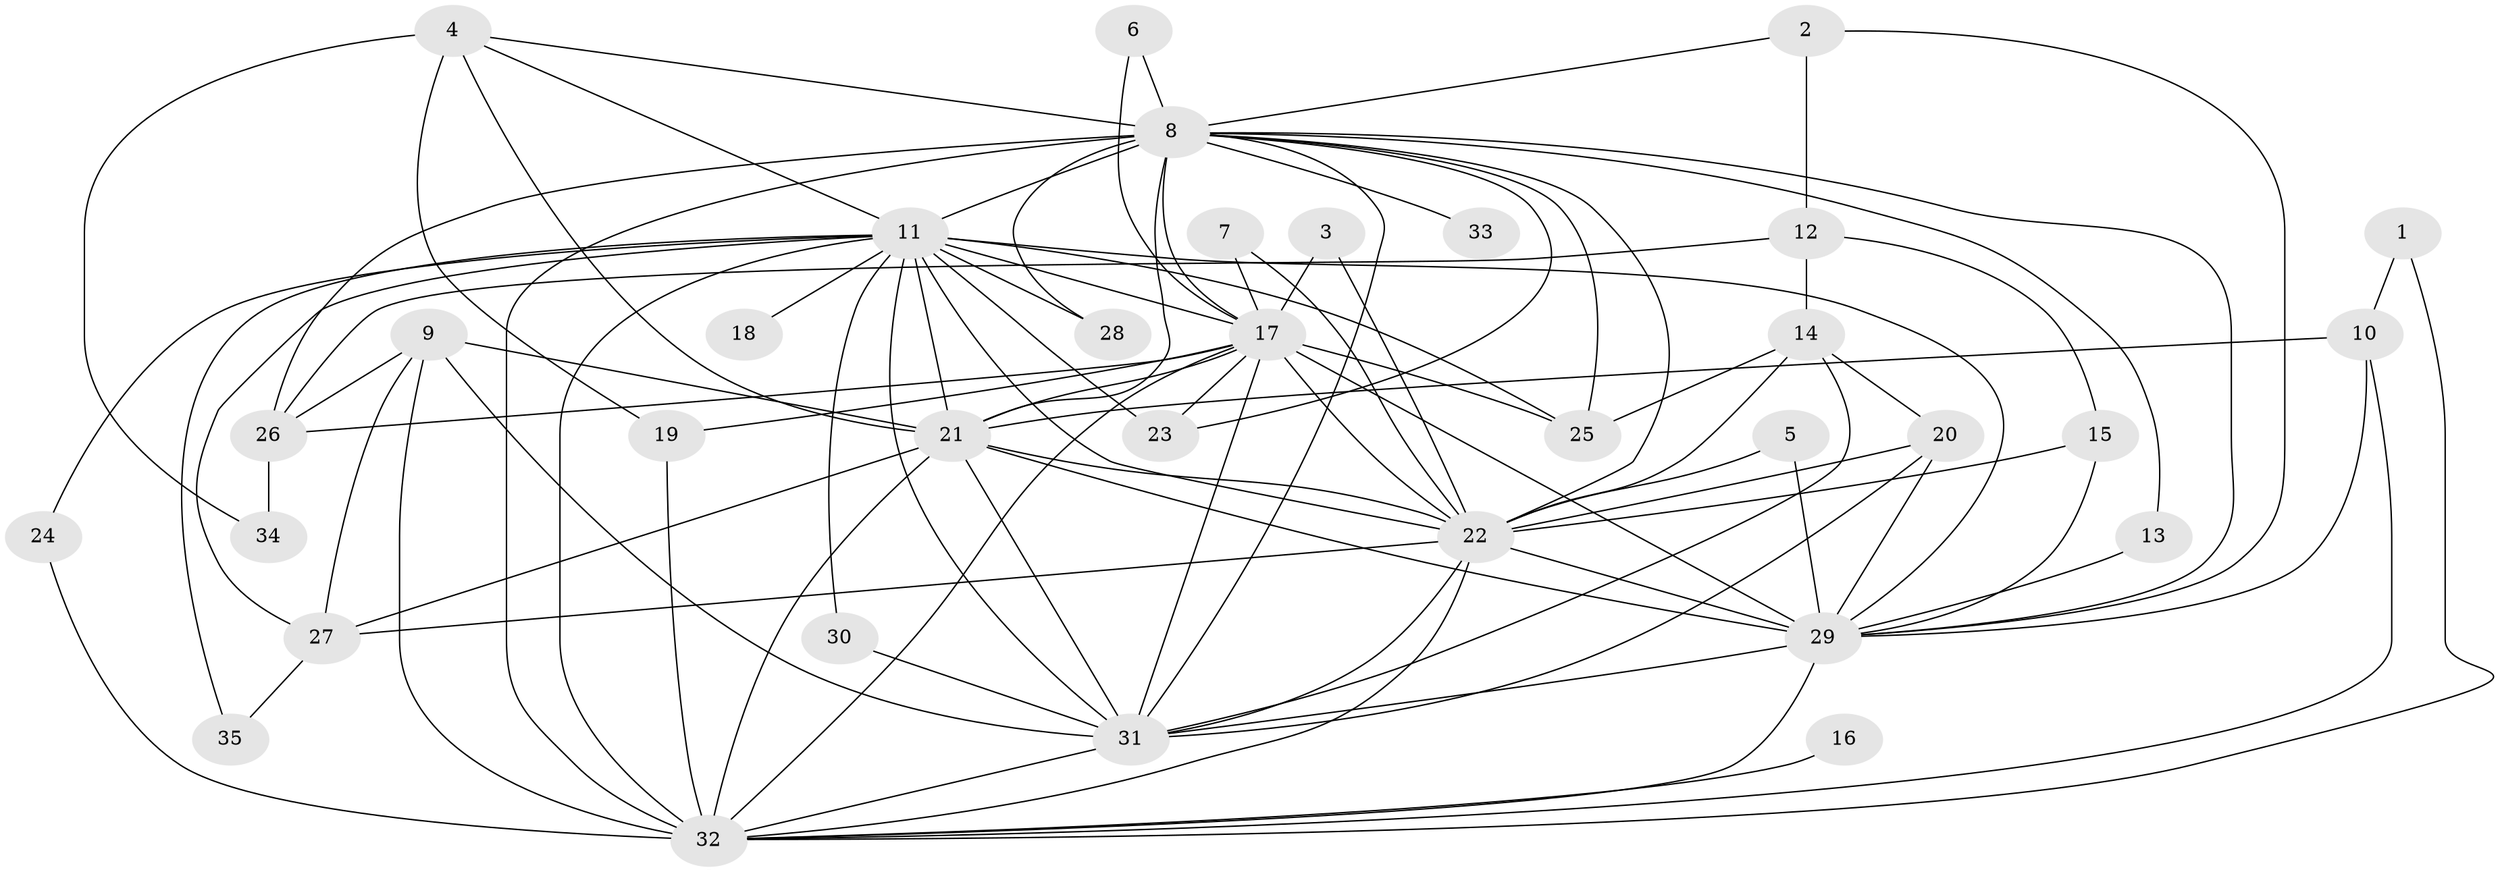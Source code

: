 // original degree distribution, {13: 0.014285714285714285, 20: 0.014285714285714285, 19: 0.04285714285714286, 16: 0.014285714285714285, 18: 0.014285714285714285, 14: 0.014285714285714285, 15: 0.02857142857142857, 4: 0.15714285714285714, 5: 0.04285714285714286, 6: 0.014285714285714285, 2: 0.5428571428571428, 3: 0.1}
// Generated by graph-tools (version 1.1) at 2025/49/03/09/25 03:49:31]
// undirected, 35 vertices, 93 edges
graph export_dot {
graph [start="1"]
  node [color=gray90,style=filled];
  1;
  2;
  3;
  4;
  5;
  6;
  7;
  8;
  9;
  10;
  11;
  12;
  13;
  14;
  15;
  16;
  17;
  18;
  19;
  20;
  21;
  22;
  23;
  24;
  25;
  26;
  27;
  28;
  29;
  30;
  31;
  32;
  33;
  34;
  35;
  1 -- 10 [weight=1.0];
  1 -- 32 [weight=1.0];
  2 -- 8 [weight=1.0];
  2 -- 12 [weight=1.0];
  2 -- 29 [weight=1.0];
  3 -- 17 [weight=1.0];
  3 -- 22 [weight=1.0];
  4 -- 8 [weight=1.0];
  4 -- 11 [weight=1.0];
  4 -- 19 [weight=1.0];
  4 -- 21 [weight=1.0];
  4 -- 34 [weight=1.0];
  5 -- 22 [weight=1.0];
  5 -- 29 [weight=1.0];
  6 -- 8 [weight=1.0];
  6 -- 17 [weight=1.0];
  7 -- 17 [weight=1.0];
  7 -- 22 [weight=1.0];
  8 -- 11 [weight=4.0];
  8 -- 13 [weight=1.0];
  8 -- 17 [weight=3.0];
  8 -- 21 [weight=2.0];
  8 -- 22 [weight=2.0];
  8 -- 23 [weight=2.0];
  8 -- 25 [weight=1.0];
  8 -- 26 [weight=2.0];
  8 -- 28 [weight=1.0];
  8 -- 29 [weight=2.0];
  8 -- 31 [weight=2.0];
  8 -- 32 [weight=2.0];
  8 -- 33 [weight=1.0];
  9 -- 21 [weight=1.0];
  9 -- 26 [weight=1.0];
  9 -- 27 [weight=1.0];
  9 -- 31 [weight=1.0];
  9 -- 32 [weight=1.0];
  10 -- 21 [weight=1.0];
  10 -- 29 [weight=1.0];
  10 -- 32 [weight=1.0];
  11 -- 17 [weight=4.0];
  11 -- 18 [weight=1.0];
  11 -- 21 [weight=2.0];
  11 -- 22 [weight=2.0];
  11 -- 23 [weight=1.0];
  11 -- 24 [weight=1.0];
  11 -- 25 [weight=1.0];
  11 -- 27 [weight=1.0];
  11 -- 28 [weight=1.0];
  11 -- 29 [weight=2.0];
  11 -- 30 [weight=1.0];
  11 -- 31 [weight=3.0];
  11 -- 32 [weight=3.0];
  11 -- 35 [weight=1.0];
  12 -- 14 [weight=1.0];
  12 -- 15 [weight=1.0];
  12 -- 26 [weight=1.0];
  13 -- 29 [weight=1.0];
  14 -- 20 [weight=1.0];
  14 -- 22 [weight=1.0];
  14 -- 25 [weight=1.0];
  14 -- 31 [weight=1.0];
  15 -- 22 [weight=1.0];
  15 -- 29 [weight=1.0];
  16 -- 32 [weight=1.0];
  17 -- 19 [weight=1.0];
  17 -- 21 [weight=1.0];
  17 -- 22 [weight=1.0];
  17 -- 23 [weight=1.0];
  17 -- 25 [weight=1.0];
  17 -- 26 [weight=1.0];
  17 -- 29 [weight=1.0];
  17 -- 31 [weight=1.0];
  17 -- 32 [weight=1.0];
  19 -- 32 [weight=1.0];
  20 -- 22 [weight=1.0];
  20 -- 29 [weight=1.0];
  20 -- 31 [weight=1.0];
  21 -- 22 [weight=2.0];
  21 -- 27 [weight=1.0];
  21 -- 29 [weight=2.0];
  21 -- 31 [weight=1.0];
  21 -- 32 [weight=1.0];
  22 -- 27 [weight=1.0];
  22 -- 29 [weight=2.0];
  22 -- 31 [weight=1.0];
  22 -- 32 [weight=1.0];
  24 -- 32 [weight=1.0];
  26 -- 34 [weight=1.0];
  27 -- 35 [weight=1.0];
  29 -- 31 [weight=1.0];
  29 -- 32 [weight=2.0];
  30 -- 31 [weight=1.0];
  31 -- 32 [weight=1.0];
}

